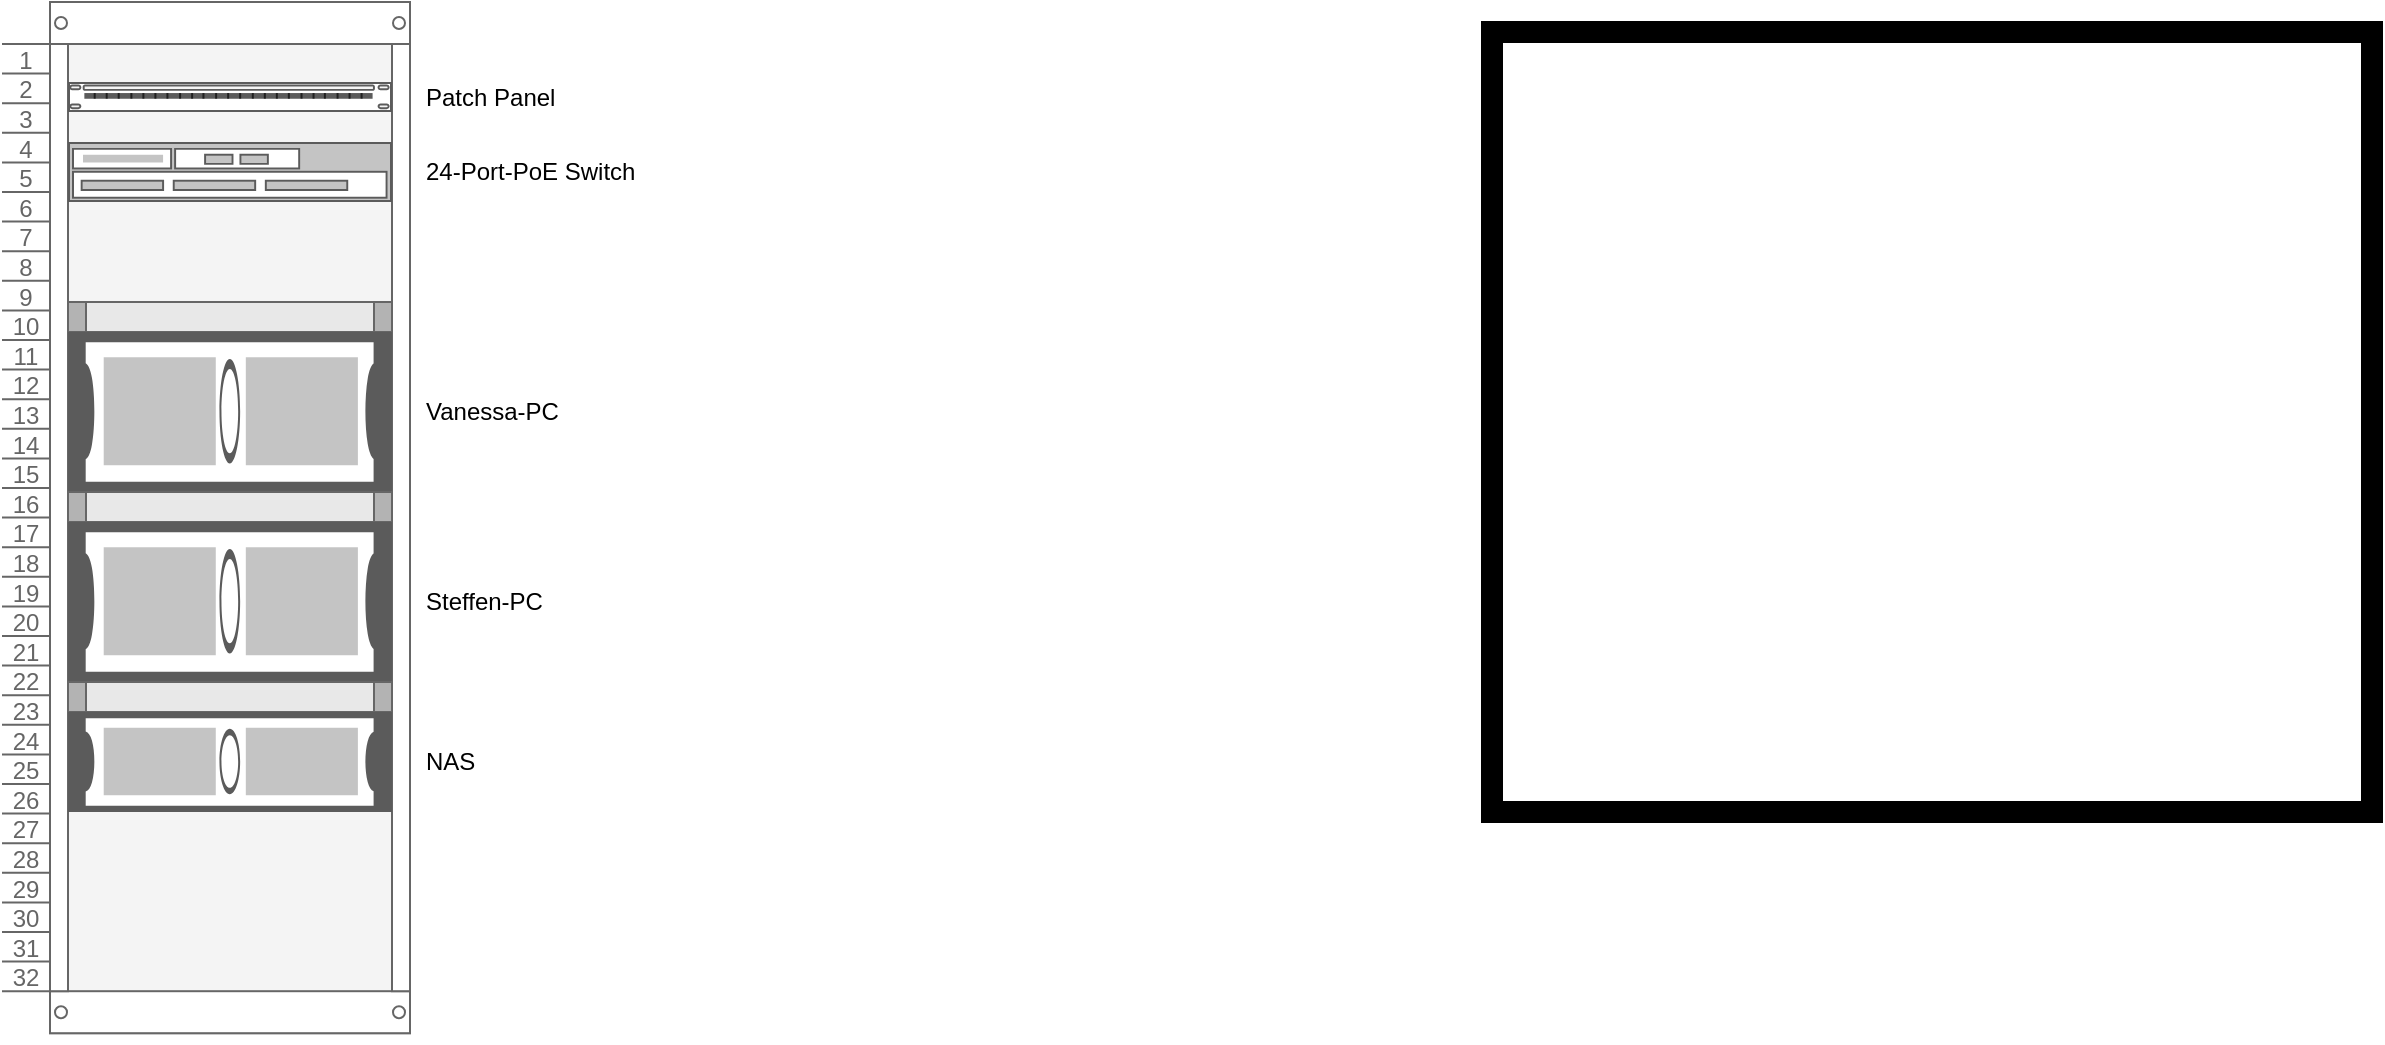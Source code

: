 <mxfile version="27.0.8">
  <diagram name="Seite-1" id="bKi48Nllbkm4q8D3LhVU">
    <mxGraphModel dx="976" dy="604" grid="1" gridSize="10" guides="1" tooltips="1" connect="1" arrows="1" fold="1" page="1" pageScale="1" pageWidth="827" pageHeight="1169" math="0" shadow="0">
      <root>
        <mxCell id="0" />
        <mxCell id="1" parent="0" />
        <mxCell id="O0rZPtdsScXkaoj67VYM-2" value="" style="strokeColor=#666666;html=1;verticalLabelPosition=bottom;labelBackgroundColor=#ffffff;verticalAlign=top;outlineConnect=0;shadow=0;dashed=0;shape=mxgraph.rackGeneral.rackCabinet3;fillColor2=#f4f4f4;container=1;collapsible=0;childLayout=rack;allowGaps=1;marginLeft=33;marginRight=9;marginTop=21;marginBottom=22;textColor=#666666;numDisp=ascend;" parent="1" vertex="1">
          <mxGeometry x="300" y="120" width="204" height="520" as="geometry" />
        </mxCell>
        <mxCell id="OOCLbScFP8qNxrVs9ZYG-3" value="Patch Panel" style="strokeColor=#666666;html=1;labelPosition=right;align=left;spacingLeft=15;shadow=0;dashed=0;outlineConnect=0;shape=mxgraph.rack.general.cat5e_rack_mount_patch_panel_24_ports;" vertex="1" parent="O0rZPtdsScXkaoj67VYM-2">
          <mxGeometry x="33" y="40" width="162" height="15" as="geometry" />
        </mxCell>
        <mxCell id="OOCLbScFP8qNxrVs9ZYG-10" value="24-Port-PoE Switch" style="strokeColor=#666666;html=1;labelPosition=right;align=left;spacingLeft=15;shadow=0;dashed=0;outlineConnect=0;shape=mxgraph.rack.general.switches_1;" vertex="1" parent="O0rZPtdsScXkaoj67VYM-2">
          <mxGeometry x="33" y="70" width="162" height="30" as="geometry" />
        </mxCell>
        <mxCell id="OOCLbScFP8qNxrVs9ZYG-5" value="" style="strokeColor=#666666;html=1;labelPosition=right;align=left;spacingLeft=15;shadow=0;dashed=0;outlineConnect=0;shape=mxgraph.rackGeneral.plate;fillColor=#e8e8e8;" vertex="1" parent="O0rZPtdsScXkaoj67VYM-2">
          <mxGeometry x="33" y="150" width="162" height="15" as="geometry" />
        </mxCell>
        <mxCell id="O0rZPtdsScXkaoj67VYM-3" value="Vanessa-PC" style="strokeColor=#666666;html=1;labelPosition=right;align=left;spacingLeft=15;shadow=0;dashed=0;outlineConnect=0;shape=mxgraph.rack.general.1u_rack_server;" parent="O0rZPtdsScXkaoj67VYM-2" vertex="1">
          <mxGeometry x="33" y="165" width="162" height="80" as="geometry" />
        </mxCell>
        <mxCell id="OOCLbScFP8qNxrVs9ZYG-6" value="" style="strokeColor=#666666;html=1;labelPosition=right;align=left;spacingLeft=15;shadow=0;dashed=0;outlineConnect=0;shape=mxgraph.rackGeneral.plate;fillColor=#e8e8e8;" vertex="1" parent="O0rZPtdsScXkaoj67VYM-2">
          <mxGeometry x="33" y="245" width="162" height="15" as="geometry" />
        </mxCell>
        <mxCell id="O0rZPtdsScXkaoj67VYM-4" value="Steffen-PC" style="strokeColor=#666666;html=1;labelPosition=right;align=left;spacingLeft=15;shadow=0;dashed=0;outlineConnect=0;shape=mxgraph.rack.general.1u_rack_server;" parent="O0rZPtdsScXkaoj67VYM-2" vertex="1">
          <mxGeometry x="33" y="260" width="162" height="80" as="geometry" />
        </mxCell>
        <mxCell id="OOCLbScFP8qNxrVs9ZYG-8" value="" style="strokeColor=#666666;html=1;labelPosition=right;align=left;spacingLeft=15;shadow=0;dashed=0;outlineConnect=0;shape=mxgraph.rackGeneral.plate;fillColor=#e8e8e8;" vertex="1" parent="O0rZPtdsScXkaoj67VYM-2">
          <mxGeometry x="33" y="340" width="162" height="15" as="geometry" />
        </mxCell>
        <mxCell id="OOCLbScFP8qNxrVs9ZYG-2" value="NAS" style="strokeColor=#666666;html=1;labelPosition=right;align=left;spacingLeft=15;shadow=0;dashed=0;outlineConnect=0;shape=mxgraph.rack.general.1u_rack_server;" vertex="1" parent="O0rZPtdsScXkaoj67VYM-2">
          <mxGeometry x="33" y="355" width="162" height="50" as="geometry" />
        </mxCell>
        <mxCell id="OOCLbScFP8qNxrVs9ZYG-11" value="" style="verticalLabelPosition=bottom;html=1;verticalAlign=top;align=center;shape=mxgraph.floorplan.room;fillColor=strokeColor;" vertex="1" parent="1">
          <mxGeometry x="1040" y="130" width="450" height="400" as="geometry" />
        </mxCell>
      </root>
    </mxGraphModel>
  </diagram>
</mxfile>
